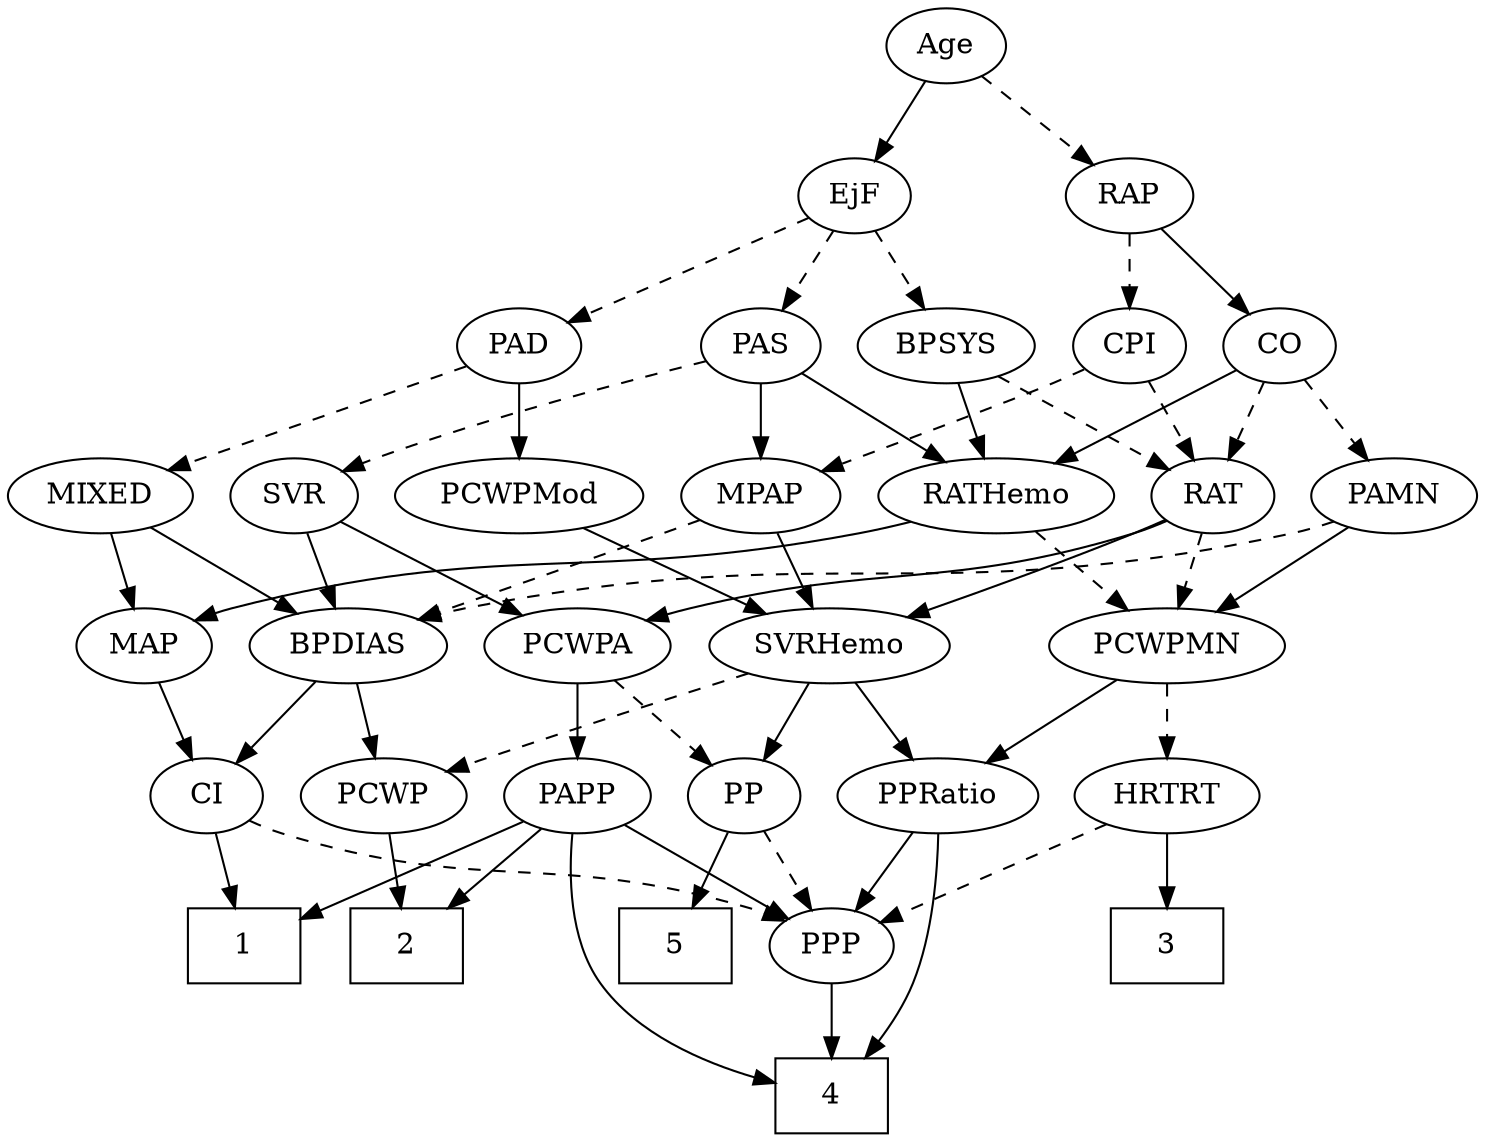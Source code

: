 strict digraph {
	graph [bb="0,0,644.69,540"];
	node [label="\N"];
	1	[height=0.5,
		pos="99.296,90",
		shape=box,
		width=0.75];
	2	[height=0.5,
		pos="175.3,90",
		shape=box,
		width=0.75];
	3	[height=0.5,
		pos="509.3,90",
		shape=box,
		width=0.75];
	4	[height=0.5,
		pos="295.3,18",
		shape=box,
		width=0.75];
	5	[height=0.5,
		pos="367.3,90",
		shape=box,
		width=0.75];
	Age	[height=0.5,
		pos="329.3,522",
		width=0.75];
	EjF	[height=0.5,
		pos="293.3,450",
		width=0.75];
	Age -> EjF	[pos="e,301.6,467.15 320.95,504.76 316.58,496.28 311.15,485.71 306.26,476.2",
		style=solid];
	RAP	[height=0.5,
		pos="366.3,450",
		width=0.77632];
	Age -> RAP	[pos="e,357.76,467.15 337.88,504.76 342.36,496.28 347.95,485.71 352.98,476.2",
		style=dashed];
	BPSYS	[height=0.5,
		pos="448.3,378",
		width=1.0471];
	EjF -> BPSYS	[pos="e,421.28,390.83 314.58,438.85 319.41,436.58 324.52,434.19 329.3,432 356.94,419.32 388.38,405.34 411.99,394.92",
		style=dashed];
	PAD	[height=0.5,
		pos="219.3,378",
		width=0.79437];
	EjF -> PAD	[pos="e,234.5,393.38 278.32,434.83 267.86,424.94 253.7,411.55 241.88,400.36",
		style=dashed];
	PAS	[height=0.5,
		pos="293.3,378",
		width=0.75];
	EjF -> PAS	[pos="e,293.3,396.1 293.3,431.7 293.3,423.98 293.3,414.71 293.3,406.11",
		style=dashed];
	CO	[height=0.5,
		pos="531.3,378",
		width=0.75];
	RAP -> CO	[pos="e,510.06,389.25 389.75,439.78 415.72,429.48 458.75,412.13 495.3,396 497.1,395.2 498.95,394.38 500.81,393.53",
		style=solid];
	CPI	[height=0.5,
		pos="365.3,378",
		width=0.75];
	RAP -> CPI	[pos="e,365.54,396.1 366.05,431.7 365.94,423.98 365.81,414.71 365.68,406.11",
		style=dashed];
	MIXED	[height=0.5,
		pos="40.296,306",
		width=1.1193];
	BPDIAS	[height=0.5,
		pos="148.3,234",
		width=1.1735];
	MIXED -> BPDIAS	[pos="e,126.1,249.38 62.152,290.83 78.003,280.56 99.664,266.52 117.3,255.09",
		style=solid];
	MAP	[height=0.5,
		pos="57.296,234",
		width=0.84854];
	MIXED -> MAP	[pos="e,53.101,252.28 44.412,288.05 46.304,280.26 48.597,270.82 50.72,262.08",
		style=solid];
	MPAP	[height=0.5,
		pos="329.3,306",
		width=0.97491];
	SVRHemo	[height=0.5,
		pos="360.3,234",
		width=1.3902];
	MPAP -> SVRHemo	[pos="e,352.65,252.28 336.8,288.05 340.33,280.09 344.61,270.41 348.56,261.51",
		style=solid];
	MPAP -> BPDIAS	[pos="e,178.6,246.72 302.2,294.52 271.91,282.81 222.58,263.73 187.95,250.34",
		style=dashed];
	RATHemo	[height=0.5,
		pos="431.3,306",
		width=1.3721];
	BPSYS -> RATHemo	[pos="e,435.49,324.28 444.18,360.05 442.29,352.26 440,342.82 437.87,334.08",
		style=solid];
	RAT	[height=0.5,
		pos="526.3,306",
		width=0.75827];
	BPSYS -> RAT	[pos="e,510.73,320.97 465.22,361.81 476.32,351.85 490.98,338.7 503.15,327.77",
		style=dashed];
	PAD -> MIXED	[pos="e,69.515,318.43 195.53,367.7 165.8,356.08 114.5,336.02 79.06,322.16",
		style=dashed];
	PCWPMod	[height=0.5,
		pos="224.3,306",
		width=1.4443];
	PAD -> PCWPMod	[pos="e,223.07,324.1 220.53,359.7 221.08,351.98 221.75,342.71 222.36,334.11",
		style=solid];
	PAMN	[height=0.5,
		pos="608.3,306",
		width=1.011];
	CO -> PAMN	[pos="e,591.67,322.11 546.88,362.83 557.55,353.13 571.91,340.08 584.07,329.03",
		style=dashed];
	CO -> RATHemo	[pos="e,453.21,322.34 513.42,364.49 499.07,354.44 478.59,340.11 461.68,328.27",
		style=solid];
	CO -> RAT	[pos="e,527.52,324.1 530.06,359.7 529.51,351.98 528.85,342.71 528.23,334.11",
		style=dashed];
	PAS -> MPAP	[pos="e,320.74,323.63 301.65,360.76 305.95,352.4 311.29,342.02 316.13,332.61",
		style=solid];
	PAS -> RATHemo	[pos="e,403.45,321.13 314.26,366.37 335.48,355.6 368.73,338.74 394.38,325.73",
		style=solid];
	SVR	[height=0.5,
		pos="126.3,306",
		width=0.77632];
	PAS -> SVR	[pos="e,148.1,317.3 272.1,366.66 267.26,364.4 262.13,362.06 257.3,360 216.15,342.44 204.53,341.35 163.3,324 161.44,323.22 159.54,322.4 \
157.62,321.56",
		style=dashed];
	PCWPMN	[height=0.5,
		pos="509.3,234",
		width=1.3902];
	PAMN -> PCWPMN	[pos="e,531.02,250.36 588.26,290.83 574.25,280.92 555.28,267.51 539.44,256.31",
		style=solid];
	PAMN -> BPDIAS	[pos="e,179.01,246.46 581.4,293.76 575.22,291.54 568.6,289.45 562.3,288 404.31,251.6 357.85,285.84 199.3,252 195.86,251.27 192.33,250.38 \
188.81,249.4",
		style=dashed];
	RATHemo -> PCWPMN	[pos="e,491.4,251.06 449,289.12 459.29,279.87 472.45,268.07 483.85,257.84",
		style=dashed];
	RATHemo -> MAP	[pos="e,80.183,245.98 395.32,293.51 388.08,291.47 380.48,289.51 373.3,288 252.24,262.53 216.66,284.49 97.296,252 94.812,251.32 92.279,\
250.53 89.755,249.65",
		style=solid];
	CPI -> MPAP	[pos="e,337.85,323.63 356.95,360.76 352.65,352.4 347.3,342.02 342.47,332.61",
		style=dashed];
	CPI -> RAT	[pos="e,504.45,317.22 386.53,366.74 391.36,364.47 396.49,362.12 401.3,360 439.97,342.97 450.53,340.82 489.3,324 491.14,323.2 493.04,322.36 \
494.95,321.51",
		style=dashed];
	PCWPA	[height=0.5,
		pos="250.3,234",
		width=1.1555];
	RAT -> PCWPA	[pos="e,281.39,246.09 505.12,294.21 500.03,291.92 494.55,289.68 489.3,288 408.28,262.05 383.61,273.5 301.3,252 297.94,251.12 294.49,250.15 \
291.04,249.11",
		style=solid];
	RAT -> PCWPMN	[pos="e,513.49,252.28 522.18,288.05 520.29,280.26 518,270.82 515.87,262.08",
		style=dashed];
	RAT -> SVRHemo	[pos="e,392.52,247.82 504.45,294.78 499.49,292.51 494.22,290.14 489.3,288 460.26,275.37 427.22,261.81 401.85,251.57",
		style=solid];
	SVR -> PCWPA	[pos="e,225.96,248.74 146.77,293.44 165.88,282.66 194.72,266.38 217.11,253.73",
		style=solid];
	SVR -> BPDIAS	[pos="e,142.87,252.28 131.62,288.05 134.07,280.26 137.04,270.82 139.79,262.08",
		style=solid];
	PCWPMod -> SVRHemo	[pos="e,332.95,249.08 252.15,290.67 272.91,279.98 301.45,265.29 324.01,253.68",
		style=solid];
	PP	[height=0.5,
		pos="327.3,162",
		width=0.75];
	PCWPA -> PP	[pos="e,311.82,177.07 267.39,217.46 278.18,207.65 292.28,194.83 304.09,184.1",
		style=dashed];
	PAPP	[height=0.5,
		pos="250.3,162",
		width=0.88464];
	PCWPA -> PAPP	[pos="e,250.3,180.1 250.3,215.7 250.3,207.98 250.3,198.71 250.3,190.11",
		style=solid];
	PPRatio	[height=0.5,
		pos="412.3,162",
		width=1.1013];
	PCWPMN -> PPRatio	[pos="e,432.44,177.54 487.77,217.46 473.96,207.5 455.87,194.44 440.86,183.61",
		style=solid];
	HRTRT	[height=0.5,
		pos="509.3,162",
		width=1.1013];
	PCWPMN -> HRTRT	[pos="e,509.3,180.1 509.3,215.7 509.3,207.98 509.3,198.71 509.3,190.11",
		style=dashed];
	SVRHemo -> PP	[pos="e,334.98,179.31 352.31,216.05 348.4,207.77 343.62,197.62 339.28,188.42",
		style=solid];
	SVRHemo -> PPRatio	[pos="e,400.06,179.47 372.62,216.41 378.97,207.87 386.83,197.28 393.88,187.79",
		style=solid];
	PCWP	[height=0.5,
		pos="165.3,162",
		width=0.97491];
	SVRHemo -> PCWP	[pos="e,192.24,173.56 325.4,221.1 294.72,210.55 248.92,194.6 209.3,180 206.79,179.08 204.21,178.11 201.61,177.13",
		style=dashed];
	BPDIAS -> PCWP	[pos="e,161.1,180.28 152.41,216.05 154.3,208.26 156.6,198.82 158.72,190.08",
		style=solid];
	CI	[height=0.5,
		pos="85.296,162",
		width=0.75];
	BPDIAS -> CI	[pos="e,98.542,177.72 133.68,216.76 125.23,207.37 114.46,195.41 105.23,185.15",
		style=solid];
	MAP -> CI	[pos="e,78.708,179.47 63.932,216.41 67.21,208.22 71.241,198.14 74.914,188.95",
		style=solid];
	PP -> 5	[pos="e,357.51,108.12 336.57,144.76 341.28,136.53 347.12,126.32 352.43,117.02",
		style=solid];
	PPP	[height=0.5,
		pos="295.3,90",
		width=0.75];
	PP -> PPP	[pos="e,302.83,107.47 319.71,144.41 315.93,136.13 311.26,125.92 307.03,116.66",
		style=dashed];
	PPP -> 4	[pos="e,295.3,36.104 295.3,71.697 295.3,63.983 295.3,54.712 295.3,46.112",
		style=solid];
	PPRatio -> 4	[pos="e,322.38,24.444 415.16,143.93 417.42,124.68 418.1,93.292 403.3,72 386.74,48.189 356.36,34.615 332.04,27.178",
		style=solid];
	PPRatio -> PPP	[pos="e,314.87,102.71 389.18,147.17 370.35,135.91 343.69,119.96 323.59,107.93",
		style=solid];
	PCWP -> 2	[pos="e,172.85,108.1 167.77,143.7 168.87,135.98 170.19,126.71 171.42,118.11",
		style=solid];
	CI -> 1	[pos="e,95.841,108.28 88.685,144.05 90.227,136.35 92.091,127.03 93.824,118.36",
		style=solid];
	CI -> PPP	[pos="e,270.42,97.352 106.39,150.41 111.23,148.16 116.4,145.89 121.3,144 168.62,125.73 225.07,109.52 260.55,99.978",
		style=dashed];
	PAPP -> 1	[pos="e,126.43,103.58 226.37,149.91 201.94,138.58 163.71,120.86 135.55,107.81",
		style=solid];
	PAPP -> 2	[pos="e,193.55,108.04 234.39,146.15 224.68,137.09 212.03,125.29 200.94,114.93",
		style=solid];
	PAPP -> 4	[pos="e,280.21,36.403 249.57,143.72 249.36,125.37 250.65,95.791 259.3,72 262.79,62.379 268.43,52.826 274.21,44.535",
		style=solid];
	PAPP -> PPP	[pos="e,284.92,107.15 260.73,144.76 266.3,136.11 273.26,125.27 279.48,115.6",
		style=solid];
	HRTRT -> 3	[pos="e,509.3,108.1 509.3,143.7 509.3,135.98 509.3,126.71 509.3,118.11",
		style=solid];
	HRTRT -> PPP	[pos="e,316.36,101.68 479.45,150.06 473.46,147.97 467.2,145.86 461.3,144 404.12,125.98 387.5,128.88 331.3,108 329.45,107.31 327.57,106.57 \
325.68,105.79",
		style=dashed];
}
